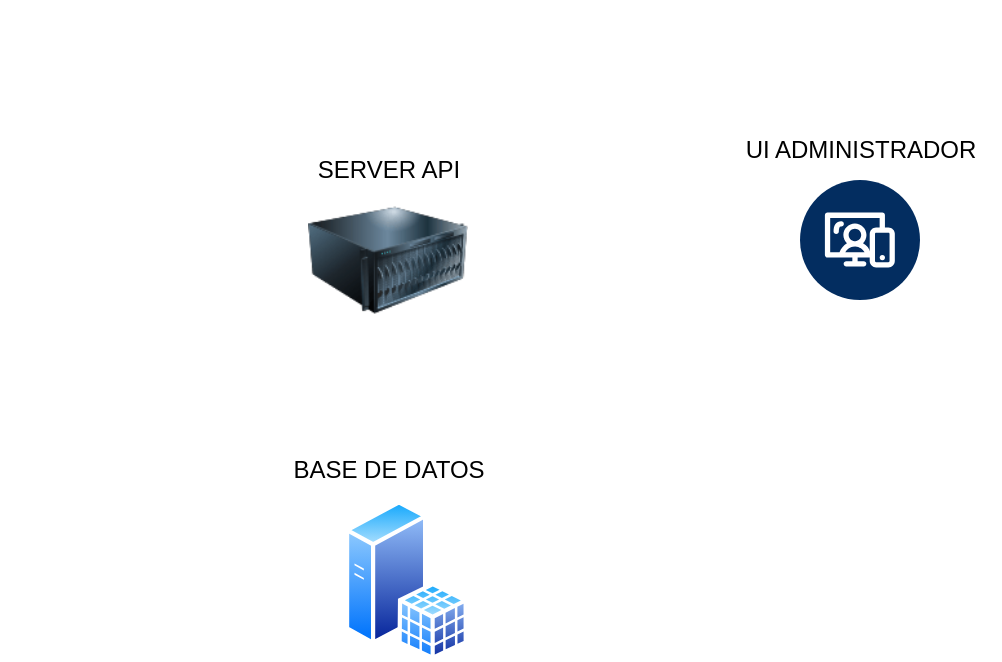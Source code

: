 <mxfile version="24.2.5" type="github">
  <diagram name="Página-1" id="3sYY2IDNXfUy-sKFQ57K">
    <mxGraphModel dx="1658" dy="910" grid="1" gridSize="10" guides="1" tooltips="1" connect="1" arrows="1" fold="1" page="1" pageScale="1" pageWidth="827" pageHeight="1169" math="0" shadow="0">
      <root>
        <mxCell id="0" />
        <mxCell id="1" parent="0" />
        <mxCell id="N_3fBXjlVW6CEDqKN6js-1" value="" style="image;html=1;image=img/lib/clip_art/computers/Server_128x128.png" vertex="1" parent="1">
          <mxGeometry x="374" y="340" width="80" height="80" as="geometry" />
        </mxCell>
        <mxCell id="N_3fBXjlVW6CEDqKN6js-2" value="SERVER API" style="text;html=1;align=center;verticalAlign=middle;resizable=0;points=[];autosize=1;strokeColor=none;fillColor=none;" vertex="1" parent="1">
          <mxGeometry x="364" y="320" width="100" height="30" as="geometry" />
        </mxCell>
        <mxCell id="N_3fBXjlVW6CEDqKN6js-3" value="" style="verticalLabelPosition=bottom;aspect=fixed;html=1;shape=mxgraph.salesforce.web2;" vertex="1" parent="1">
          <mxGeometry x="620" y="340" width="60" height="60" as="geometry" />
        </mxCell>
        <mxCell id="N_3fBXjlVW6CEDqKN6js-4" value="UI ADMINISTRADOR" style="text;html=1;align=center;verticalAlign=middle;resizable=0;points=[];autosize=1;strokeColor=none;fillColor=none;" vertex="1" parent="1">
          <mxGeometry x="580" y="310" width="140" height="30" as="geometry" />
        </mxCell>
        <mxCell id="N_3fBXjlVW6CEDqKN6js-5" value="" style="image;aspect=fixed;perimeter=ellipsePerimeter;html=1;align=center;shadow=0;dashed=0;spacingTop=3;image=img/lib/active_directory/sql_server.svg;" vertex="1" parent="1">
          <mxGeometry x="392.4" y="500" width="61.6" height="80" as="geometry" />
        </mxCell>
        <mxCell id="N_3fBXjlVW6CEDqKN6js-6" value="&lt;div&gt;BASE DE DATOS&lt;/div&gt;" style="text;html=1;align=center;verticalAlign=middle;resizable=0;points=[];autosize=1;strokeColor=none;fillColor=none;" vertex="1" parent="1">
          <mxGeometry x="354" y="470" width="120" height="30" as="geometry" />
        </mxCell>
        <mxCell id="N_3fBXjlVW6CEDqKN6js-7" value="" style="shape=image;verticalLabelPosition=bottom;labelBackgroundColor=default;verticalAlign=top;aspect=fixed;imageAspect=0;image=https://upload.wikimedia.org/wikipedia/commons/thumb/a/aa/Google_Maps_icon_%282020%29.svg/1200px-Google_Maps_icon_%282020%29.svg.png;" vertex="1" parent="1">
          <mxGeometry x="389" y="250" width="48.76" height="70" as="geometry" />
        </mxCell>
        <mxCell id="N_3fBXjlVW6CEDqKN6js-8" value="" style="shape=image;verticalLabelPosition=bottom;labelBackgroundColor=default;verticalAlign=top;aspect=fixed;imageAspect=0;image=https://cdn-icons-png.flaticon.com/128/3067/3067294.png;" vertex="1" parent="1">
          <mxGeometry x="220" y="290" width="128" height="128" as="geometry" />
        </mxCell>
      </root>
    </mxGraphModel>
  </diagram>
</mxfile>
